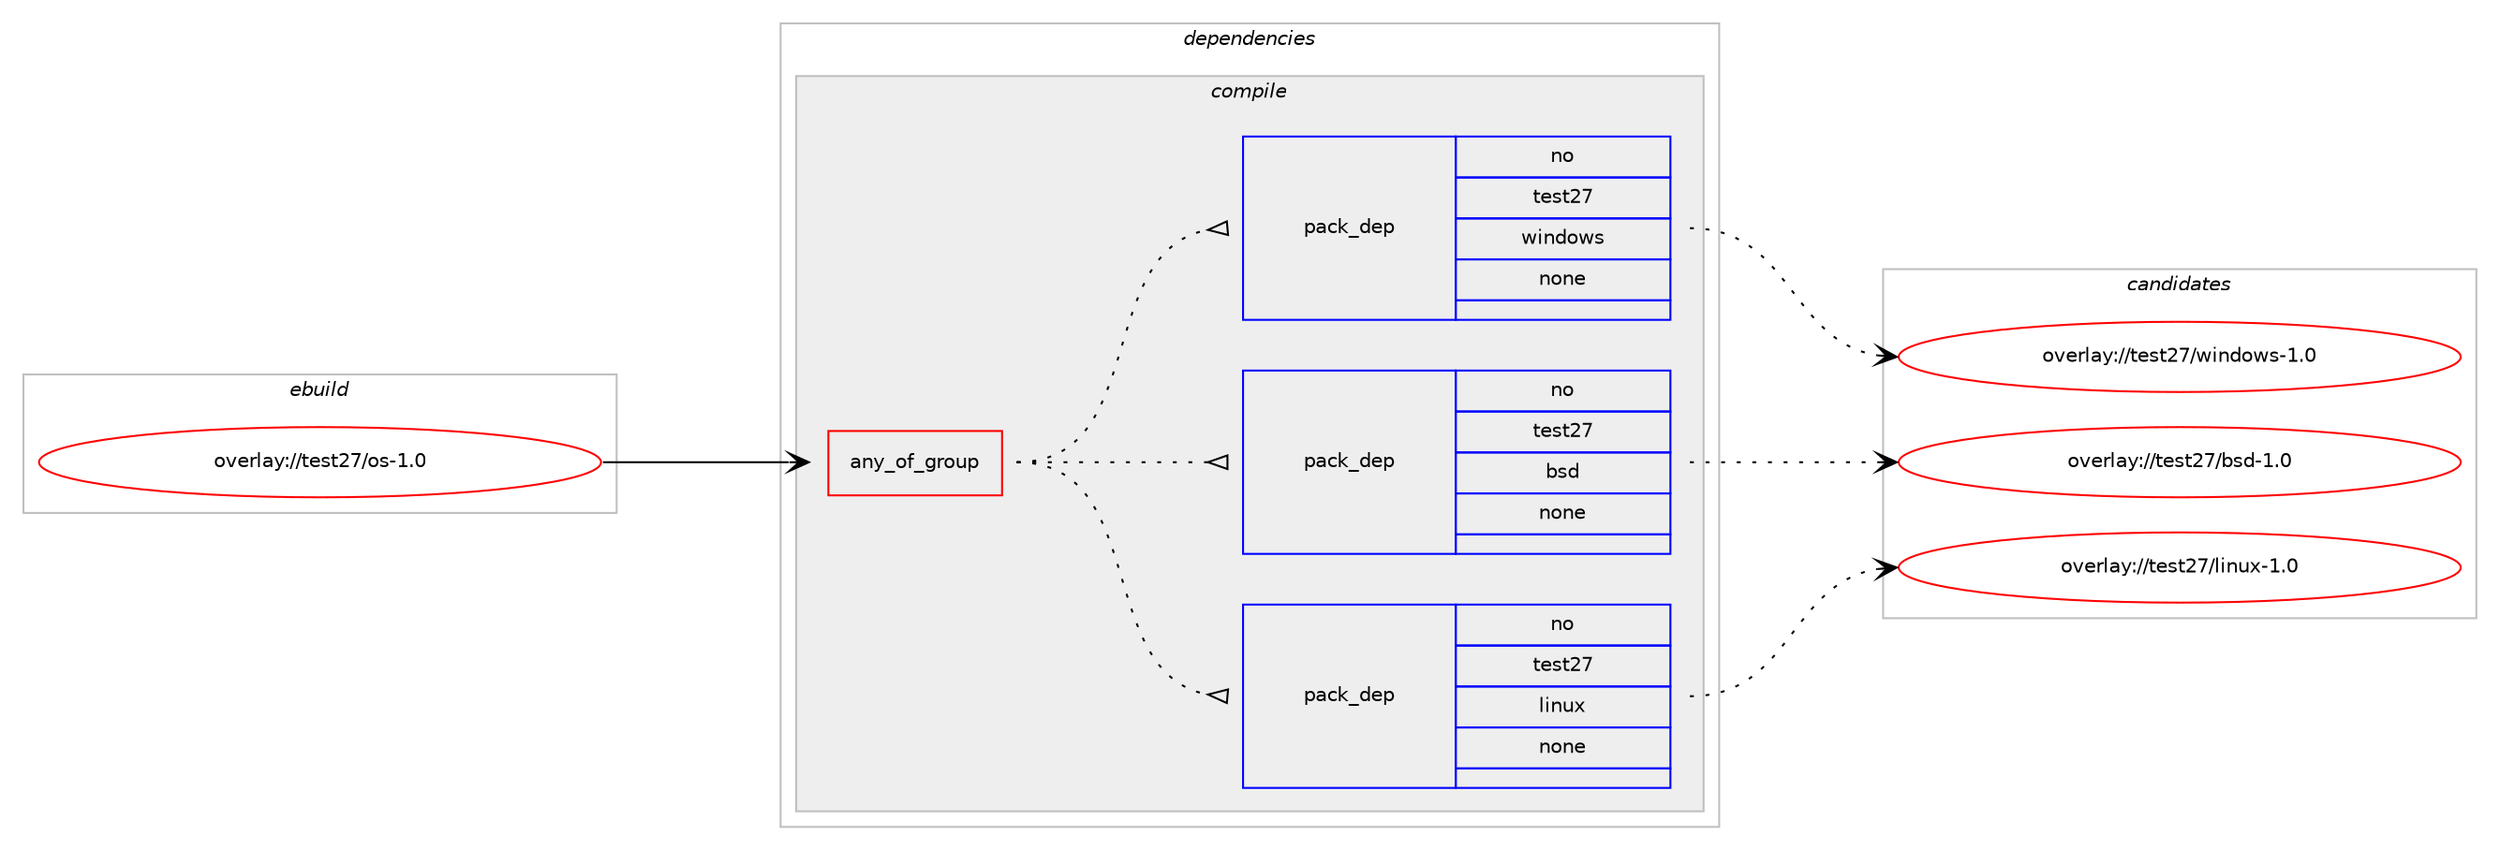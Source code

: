 digraph prolog {

# *************
# Graph options
# *************

newrank=true;
concentrate=true;
compound=true;
graph [rankdir=LR,fontname=Helvetica,fontsize=10,ranksep=1.5];#, ranksep=2.5, nodesep=0.2];
edge  [arrowhead=vee];
node  [fontname=Helvetica,fontsize=10];

# **********
# The ebuild
# **********

subgraph cluster_leftcol {
color=gray;
rank=same;
label=<<i>ebuild</i>>;
id [label="overlay://test27/os-1.0", color=red, width=4, href="../test27/os-1.0.svg"];
}

# ****************
# The dependencies
# ****************

subgraph cluster_midcol {
color=gray;
label=<<i>dependencies</i>>;
subgraph cluster_compile {
fillcolor="#eeeeee";
style=filled;
label=<<i>compile</i>>;
subgraph any5 {
dependency63 [label=<<TABLE BORDER="0" CELLBORDER="1" CELLSPACING="0" CELLPADDING="4"><TR><TD CELLPADDING="10">any_of_group</TD></TR></TABLE>>, shape=none, color=red];subgraph pack59 {
dependency64 [label=<<TABLE BORDER="0" CELLBORDER="1" CELLSPACING="0" CELLPADDING="4" WIDTH="220"><TR><TD ROWSPAN="6" CELLPADDING="30">pack_dep</TD></TR><TR><TD WIDTH="110">no</TD></TR><TR><TD>test27</TD></TR><TR><TD>linux</TD></TR><TR><TD>none</TD></TR><TR><TD></TD></TR></TABLE>>, shape=none, color=blue];
}
dependency63:e -> dependency64:w [weight=20,style="dotted",arrowhead="oinv"];
subgraph pack60 {
dependency65 [label=<<TABLE BORDER="0" CELLBORDER="1" CELLSPACING="0" CELLPADDING="4" WIDTH="220"><TR><TD ROWSPAN="6" CELLPADDING="30">pack_dep</TD></TR><TR><TD WIDTH="110">no</TD></TR><TR><TD>test27</TD></TR><TR><TD>bsd</TD></TR><TR><TD>none</TD></TR><TR><TD></TD></TR></TABLE>>, shape=none, color=blue];
}
dependency63:e -> dependency65:w [weight=20,style="dotted",arrowhead="oinv"];
subgraph pack61 {
dependency66 [label=<<TABLE BORDER="0" CELLBORDER="1" CELLSPACING="0" CELLPADDING="4" WIDTH="220"><TR><TD ROWSPAN="6" CELLPADDING="30">pack_dep</TD></TR><TR><TD WIDTH="110">no</TD></TR><TR><TD>test27</TD></TR><TR><TD>windows</TD></TR><TR><TD>none</TD></TR><TR><TD></TD></TR></TABLE>>, shape=none, color=blue];
}
dependency63:e -> dependency66:w [weight=20,style="dotted",arrowhead="oinv"];
}
id:e -> dependency63:w [weight=20,style="solid",arrowhead="vee"];
}
subgraph cluster_compileandrun {
fillcolor="#eeeeee";
style=filled;
label=<<i>compile and run</i>>;
}
subgraph cluster_run {
fillcolor="#eeeeee";
style=filled;
label=<<i>run</i>>;
}
}

# **************
# The candidates
# **************

subgraph cluster_choices {
rank=same;
color=gray;
label=<<i>candidates</i>>;

subgraph choice59 {
color=black;
nodesep=1;
choiceoverlay11610111511650554710810511011712045494648 [label="overlay://test27/linux-1.0", color=red, width=4,href="../test27/linux-1.0.svg"];
dependency64:e -> choiceoverlay11610111511650554710810511011712045494648:w [style=dotted,weight="100"];
}
subgraph choice60 {
color=black;
nodesep=1;
choiceoverlay1161011151165055479811510045494648 [label="overlay://test27/bsd-1.0", color=red, width=4,href="../test27/bsd-1.0.svg"];
dependency65:e -> choiceoverlay1161011151165055479811510045494648:w [style=dotted,weight="100"];
}
subgraph choice61 {
color=black;
nodesep=1;
choiceoverlay11610111511650554711910511010011111911545494648 [label="overlay://test27/windows-1.0", color=red, width=4,href="../test27/windows-1.0.svg"];
dependency66:e -> choiceoverlay11610111511650554711910511010011111911545494648:w [style=dotted,weight="100"];
}
}

}
